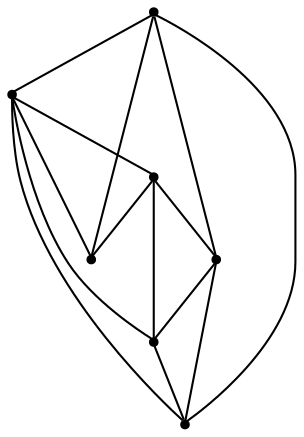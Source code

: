 graph {
  node [shape=point,comment="{\"directed\":false,\"doi\":\"10.1007/978-3-319-03841-4_13\",\"figure\":\"1 (1)\"}"]

  v0 [pos="723.3757003193832,656.8909355548624"]
  v1 [pos="721.2199229949739,812.1455272723892"]
  v2 [pos="669.4409294933723,751.768826389386"]
  v3 [pos="643.5514327425716,691.3943829049823"]
  v4 [pos="611.1906593207854,751.7677930731259"]
  v5 [pos="563.7272287899174,656.8929385986901"]
  v6 [pos="561.5673795194358,812.1455272723892"]

  v0 -- v1 [id="-1",pos="723.3757003193832,656.8909355548624 722.8608079080243,663.8624461367905 723.1979662357501,665.2943244015522 724.0970551096857,669.1126664409168 726.9741395062796,681.3312973781902 732.7282446753101,705.7686228414302 732.7282446753101,731.2853027786479 732.7282446753101,756.7977858621314 726.9741395062796,783.3980171270607 724.0970551096857,796.6918692732708 721.2199229949739,812.1455272723892 721.2199229949739,812.1455272723892 721.2199229949739,812.1455272723892"]
  v6 -- v5 [id="-2",pos="561.5673795194358,812.1455272723892 559.4116499131445,800.2882549799253 559.4116499131445,800.2882549799253 559.4116499131445,800.2882549799253 557.2517370185057,786.269300968111 552.9361740477722,758.2355262095235 552.9361740477722,733.0814289994546 552.9361740477722,707.9231349356514 557.2517370185057,685.6445184203668 559.4116499131445,674.5010451033369 563.7272287899174,656.8929385986901 563.7272287899174,656.8929385986901 563.7272287899174,656.8929385986901"]
  v2 -- v6 [id="-12",pos="669.4409294933723,751.768826389386 666.9224785658739,765.4242279464844 666.9224785658739,765.4242279464844 666.9224785658739,765.4242279464844 662.2482662200056,772.6128660947523 652.8957059580393,786.9902059799812 634.5574423255435,796.3334198111633 616.2192423172049,805.6766336423455 588.8912033681073,809.9898546845219 575.2272157056371,812.1443667787431 561.5673795194358,812.1455272723892 561.5673795194358,812.1455272723892 561.5673795194358,812.1455272723892"]
  v0 -- v5 [id="-14",pos="723.3757003193832,656.8909355548624 708.6317403035542,653.6601053467514 708.6317403035542,653.6601053467514 708.6317403035542,653.6601053467514 696.0518446586331,650.4262387785526 670.8795194097872,643.9585056421548 644.2686519626446,645.0336632623984 617.6619837098888,646.113017736376 589.6125740644492,654.735262966995 575.5900006510016,659.0484840091715 571.20792657675,660.3963655848517 569.5646487989056,660.9018211757318 563.7272287899174,656.8929385986901"]
  v0 -- v2 [id="-15",pos="723.3757003193832,656.8909355548624 716.187172616246,666.595571619547 716.187172616246,666.595571619547 716.187172616246,666.595571619547 708.9944616247612,674.1467924949635 694.6133024603361,689.2367708619802 685.9820492705544,704.6934652211867 677.35085970493,720.145962726659 674.4779108785657,735.9569096942389 669.4409294933723,751.768826389386"]
  v5 -- v4 [id="-25",pos="563.7272287899174,656.8929385986901 569.4772461068362,676.3013045891847 575.2272157056371,693.5457950504226 583.1412337693064,710.0818438836068 591.0511162627462,726.6095625980156 601.1167124564379,742.4246428306367 611.1906593207854,751.7677930731259"]
  v6 -- v1 [id="-31",pos="561.5673795194358,812.1455272723892 562.2845351153514,814.3030757266985 563.0059058116934,814.3030757266985 577.028479225141,818.2537140417264 591.0511162627462,822.2085492104884 618.3791552118438,830.1139591055854 644.631436908009,829.3971873587564 670.8795194097872,828.6804156119273 696.0518446586331,819.333068515704 708.6317403035542,814.661461600113 712.5655623065347,813.2015844389907 714.0407455576524,812.65413050357 721.2199229949739,812.1455272723892"]
  v4 -- v6 [id="-33",pos="611.1906593207854,751.7677930731259 606.8708176254682,766.8619682938767 602.5551910305775,777.647055737492 594.2867864103175,787.3486554420887 586.0141189715134,797.0543884117264 573.7886735073401,805.6766336423455 561.5673795194358,812.1455272723892"]
  v4 -- v2 [id="-36",pos="611.1906593207854,751.7677930731259 620.5390681064827,761.115203758042 632.043142874314,770.4584175892242 642.4715240133702,771.1751893360531 652.8999051524263,771.8961579366163 662.2482662200056,763.9906844528264 669.4409294933723,751.768826389386"]
  v4 -- v3 [id="-37",pos="611.1906593207854,751.7677930731259 611.907814916701,739.5532954008935 614.7848993132949,727.3305311985788 620.8976538574602,716.5495770200046 627.0103447774682,705.7686228414302 636.3587694692048,696.4254090102481 643.5514327425716,691.3943829049823"]
  v3 -- v5 [id="-40",pos="643.5514327425716,691.3943829049823 627.7275799035806,691.3912829562014 614.063528616953,691.3912829562014 601.1167124564379,685.9987074400473 588.1740318661523,680.6103287776272 575.9485227778216,669.8294381877458 563.7272287899174,656.8929385986901"]
  v3 -- v2 [id="-45",pos="643.5514327425716,691.3943829049823 650.7399922577874,697.8631493576403 660.0925525197537,706.4895914419934 665.1253506165995,717.6289314939821 670.1581487134454,728.768207957278 670.8795194097872,742.4246428306367 669.4409294933723,751.768826389386"]
  v3 -- v0 [id="-52",pos="643.5514327425716,691.3943829049823 654.3384473507232,680.6103287776272 662.9654377219606,674.1467924949635 675.9123175066331,669.1126664409168 688.8591336671483,664.0826736519111 706.1132416579378,660.4862243565638 723.3757003193832,656.8909355548624"]
  v2 -- v1 [id="-58",pos="669.4409294933723,751.768826389386 676.633688202975,762.5529441054342 681.6664226756635,773.3338346953155 689.9390901144677,783.0354343999121 698.207558358885,792.7370341045088 709.7158323211032,801.3634126001689 721.2199229949739,812.1455272723892"]
}